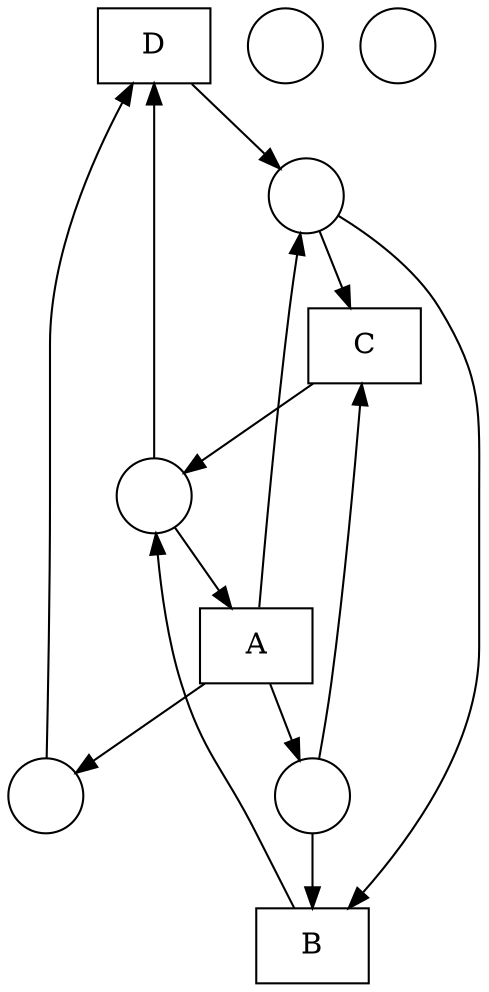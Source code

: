 digraph "Fittest net" {
	node [shape=box]
	D [label=D]
	C [label=C]
	A [label=A]
	B [label=B]
	node [shape=circle]
	1 [label=" "]
	2 [label=" "]
	3 [label=" "]
	4 [label=" "]
	5 [label=" "]
	6 [label=" "]
	1 -> D
	3 -> D
	D -> 2
	2 -> C
	4 -> C
	C -> 1
	1 -> A
	A -> 2
	A -> 3
	A -> 4
	4 -> B
	2 -> B
	B -> 1
}
